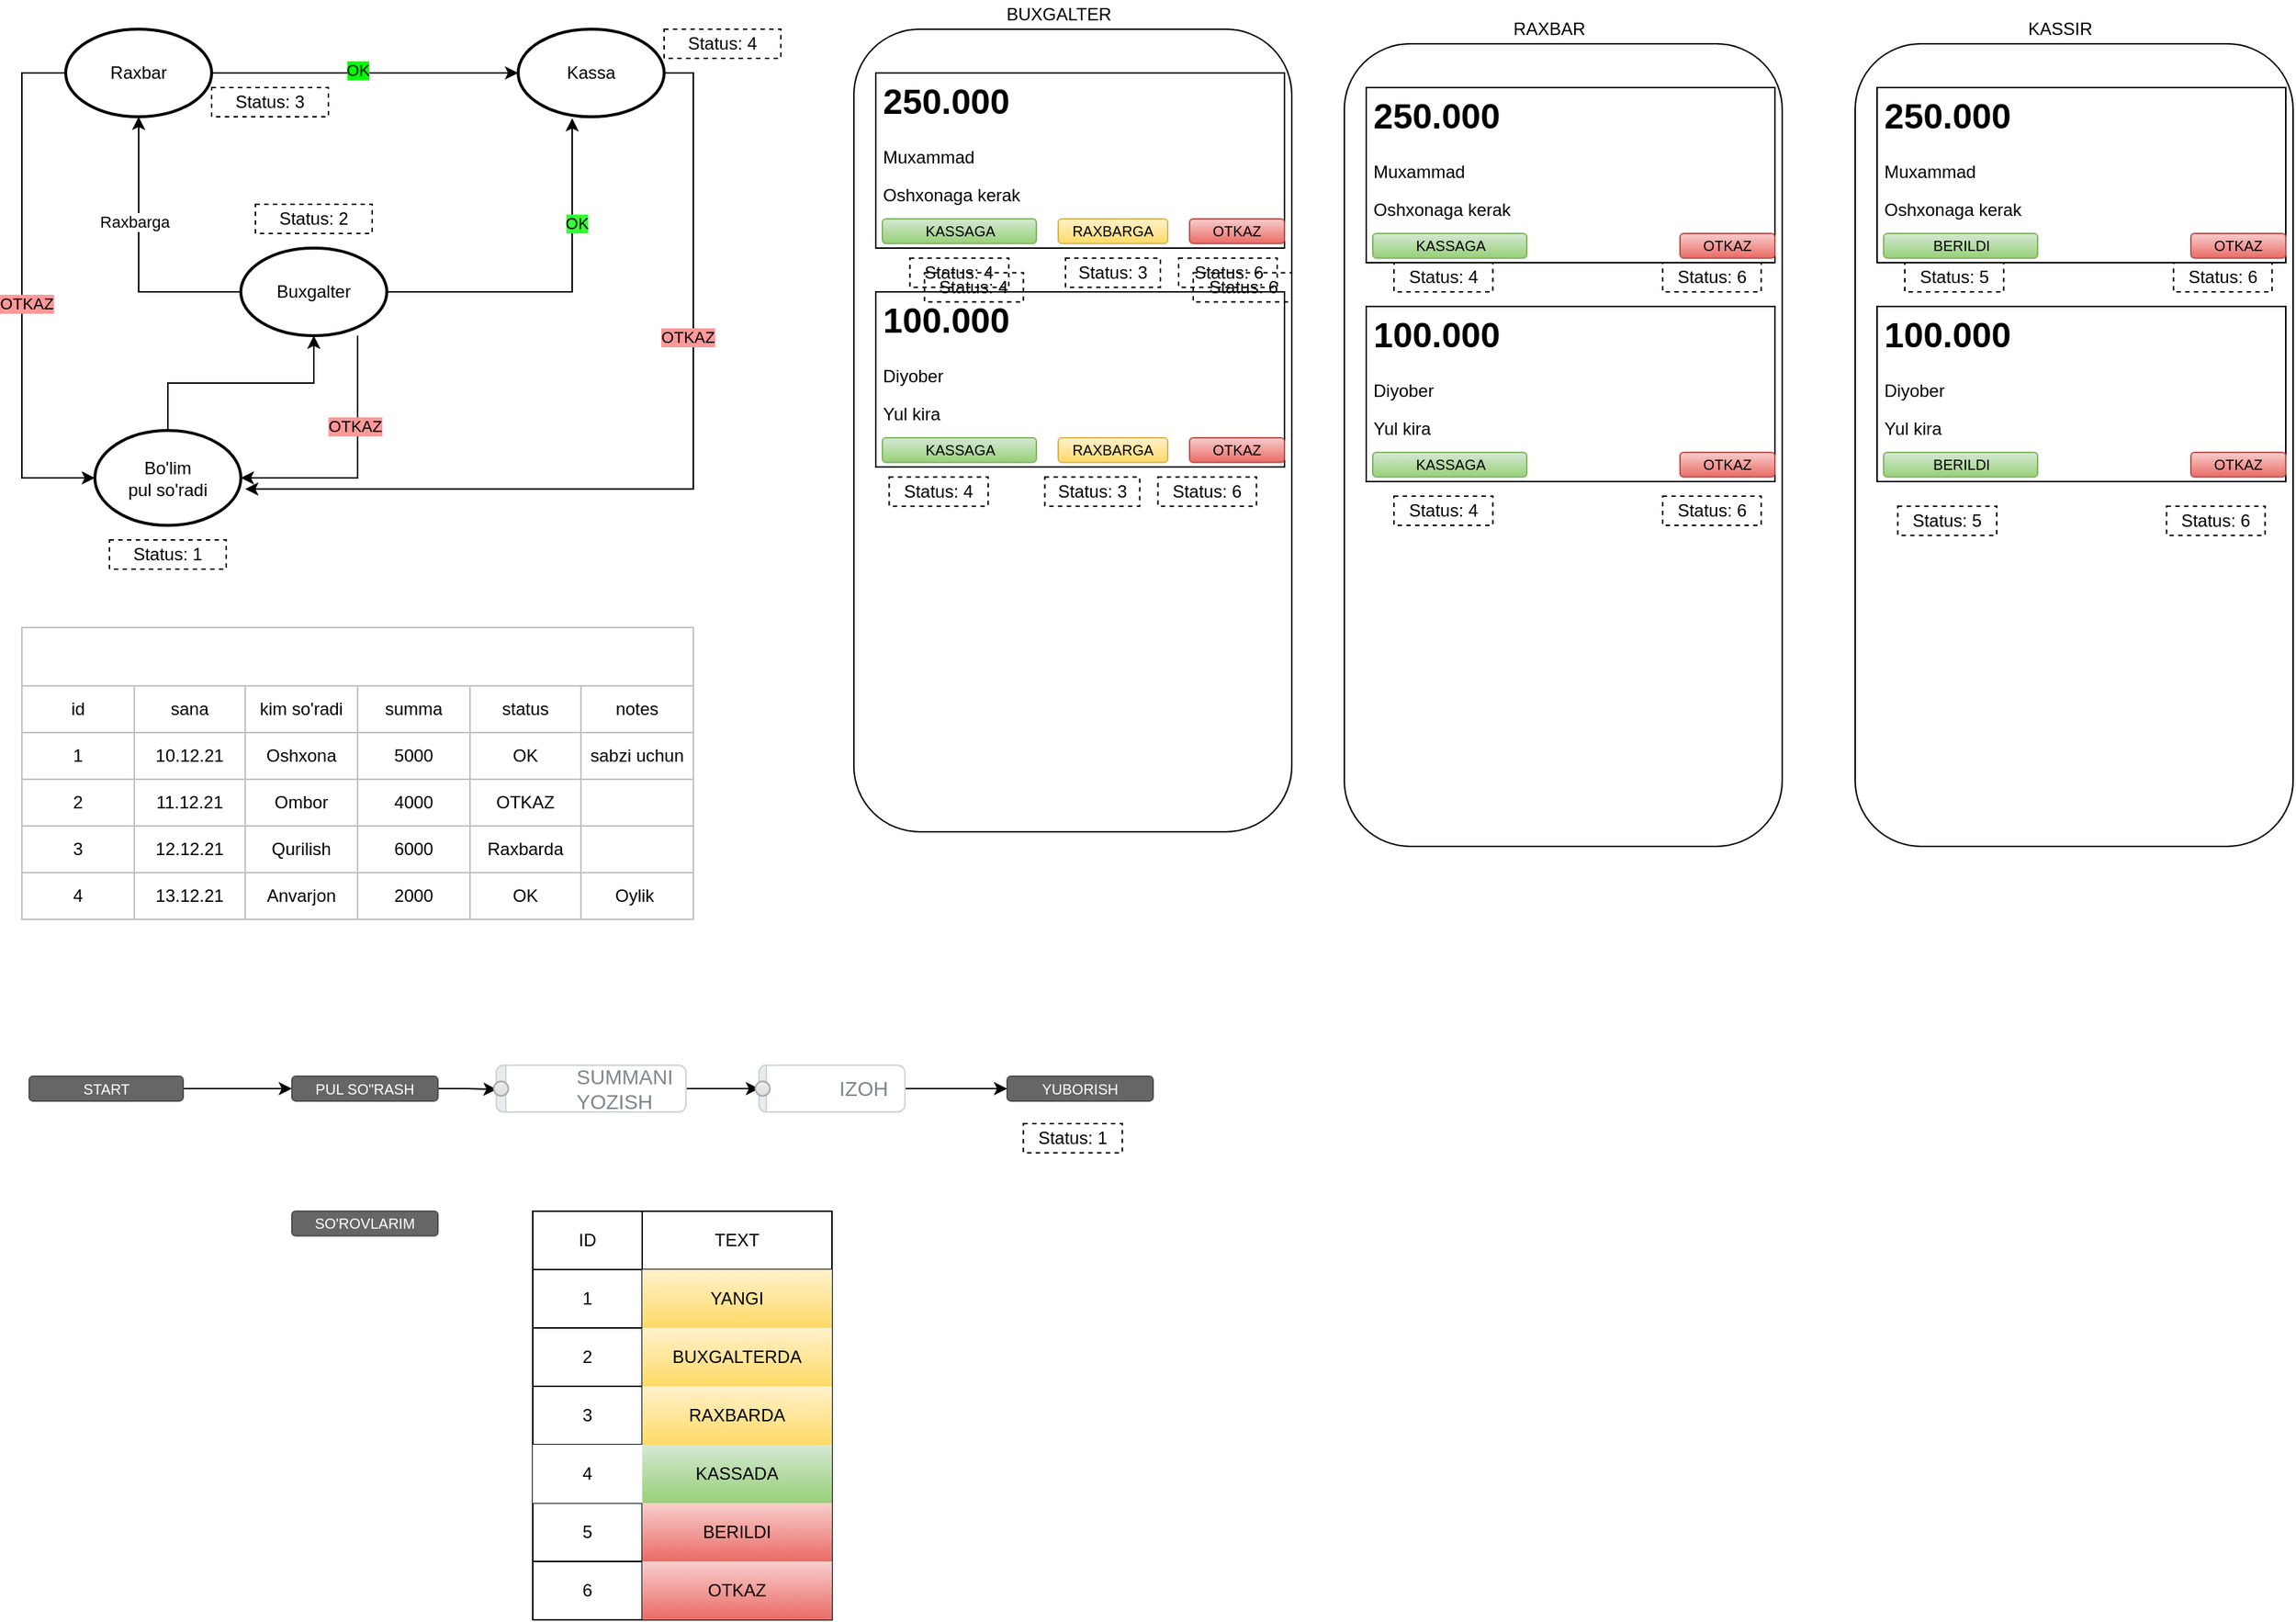 <mxfile version="14.4.8" type="github">
  <diagram id="PtlPJyItrx2NpkyrnRAc" name="Страница 1">
    <mxGraphModel dx="1865" dy="588" grid="1" gridSize="10" guides="1" tooltips="1" connect="1" arrows="1" fold="1" page="1" pageScale="1" pageWidth="827" pageHeight="1169" math="0" shadow="0">
      <root>
        <mxCell id="0" />
        <mxCell id="1" parent="0" />
        <mxCell id="PxIPsWFXrBvSrhDCEICw-88" value="" style="rounded=1;whiteSpace=wrap;html=1;labelBackgroundColor=none;strokeColor=#000000;fillColor=none;" parent="1" vertex="1">
          <mxGeometry x="580" y="20" width="300" height="550" as="geometry" />
        </mxCell>
        <mxCell id="PxIPsWFXrBvSrhDCEICw-3" style="edgeStyle=orthogonalEdgeStyle;rounded=0;orthogonalLoop=1;jettySize=auto;html=1;entryX=0.5;entryY=1;entryDx=0;entryDy=0;entryPerimeter=0;" parent="1" source="PxIPsWFXrBvSrhDCEICw-1" target="PxIPsWFXrBvSrhDCEICw-2" edge="1">
          <mxGeometry relative="1" as="geometry" />
        </mxCell>
        <mxCell id="PxIPsWFXrBvSrhDCEICw-1" value="Bo&#39;lim &lt;br&gt;pul so&#39;radi" style="strokeWidth=2;html=1;shape=mxgraph.flowchart.start_1;whiteSpace=wrap;" parent="1" vertex="1">
          <mxGeometry x="60" y="295" width="100" height="65" as="geometry" />
        </mxCell>
        <mxCell id="PxIPsWFXrBvSrhDCEICw-6" style="edgeStyle=orthogonalEdgeStyle;rounded=0;orthogonalLoop=1;jettySize=auto;html=1;entryX=0.5;entryY=1;entryDx=0;entryDy=0;entryPerimeter=0;" parent="1" source="PxIPsWFXrBvSrhDCEICw-2" target="PxIPsWFXrBvSrhDCEICw-5" edge="1">
          <mxGeometry relative="1" as="geometry" />
        </mxCell>
        <mxCell id="PxIPsWFXrBvSrhDCEICw-9" value="Raxbarga" style="edgeLabel;html=1;align=center;verticalAlign=middle;resizable=0;points=[];" parent="PxIPsWFXrBvSrhDCEICw-6" vertex="1" connectable="0">
          <mxGeometry x="0.242" y="3" relative="1" as="geometry">
            <mxPoint as="offset" />
          </mxGeometry>
        </mxCell>
        <mxCell id="PxIPsWFXrBvSrhDCEICw-7" style="edgeStyle=orthogonalEdgeStyle;rounded=0;orthogonalLoop=1;jettySize=auto;html=1;entryX=0.37;entryY=1.017;entryDx=0;entryDy=0;entryPerimeter=0;" parent="1" source="PxIPsWFXrBvSrhDCEICw-2" target="PxIPsWFXrBvSrhDCEICw-4" edge="1">
          <mxGeometry relative="1" as="geometry" />
        </mxCell>
        <mxCell id="PxIPsWFXrBvSrhDCEICw-10" value="OK" style="edgeLabel;html=1;align=center;verticalAlign=middle;resizable=0;points=[];labelBackgroundColor=#33FF33;" parent="PxIPsWFXrBvSrhDCEICw-7" vertex="1" connectable="0">
          <mxGeometry x="0.415" y="-4" relative="1" as="geometry">
            <mxPoint x="-1" as="offset" />
          </mxGeometry>
        </mxCell>
        <mxCell id="PxIPsWFXrBvSrhDCEICw-13" style="edgeStyle=orthogonalEdgeStyle;rounded=0;orthogonalLoop=1;jettySize=auto;html=1;entryX=1;entryY=0.5;entryDx=0;entryDy=0;entryPerimeter=0;" parent="1" source="PxIPsWFXrBvSrhDCEICw-2" target="PxIPsWFXrBvSrhDCEICw-1" edge="1">
          <mxGeometry relative="1" as="geometry">
            <Array as="points">
              <mxPoint x="240" y="328" />
            </Array>
          </mxGeometry>
        </mxCell>
        <mxCell id="PxIPsWFXrBvSrhDCEICw-18" value="OTKAZ" style="edgeLabel;html=1;align=center;verticalAlign=middle;resizable=0;points=[];labelBackgroundColor=#FF9999;" parent="PxIPsWFXrBvSrhDCEICw-13" vertex="1" connectable="0">
          <mxGeometry x="-0.303" y="-2" relative="1" as="geometry">
            <mxPoint as="offset" />
          </mxGeometry>
        </mxCell>
        <mxCell id="PxIPsWFXrBvSrhDCEICw-2" value="Buxgalter" style="strokeWidth=2;html=1;shape=mxgraph.flowchart.start_1;whiteSpace=wrap;" parent="1" vertex="1">
          <mxGeometry x="160" y="170" width="100" height="60" as="geometry" />
        </mxCell>
        <mxCell id="PxIPsWFXrBvSrhDCEICw-15" style="edgeStyle=orthogonalEdgeStyle;rounded=0;orthogonalLoop=1;jettySize=auto;html=1;entryX=1.03;entryY=0.617;entryDx=0;entryDy=0;entryPerimeter=0;" parent="1" source="PxIPsWFXrBvSrhDCEICw-4" target="PxIPsWFXrBvSrhDCEICw-1" edge="1">
          <mxGeometry relative="1" as="geometry">
            <mxPoint x="480" y="320" as="targetPoint" />
            <Array as="points">
              <mxPoint x="470" y="50" />
              <mxPoint x="470" y="335" />
            </Array>
          </mxGeometry>
        </mxCell>
        <mxCell id="PxIPsWFXrBvSrhDCEICw-16" value="OTKAZ" style="edgeLabel;html=1;align=center;verticalAlign=middle;resizable=0;points=[];labelBackgroundColor=#FF9999;" parent="PxIPsWFXrBvSrhDCEICw-15" vertex="1" connectable="0">
          <mxGeometry x="-0.343" y="-4" relative="1" as="geometry">
            <mxPoint as="offset" />
          </mxGeometry>
        </mxCell>
        <mxCell id="PxIPsWFXrBvSrhDCEICw-4" value="Kassa" style="strokeWidth=2;html=1;shape=mxgraph.flowchart.start_1;whiteSpace=wrap;" parent="1" vertex="1">
          <mxGeometry x="350" y="20" width="100" height="60" as="geometry" />
        </mxCell>
        <mxCell id="PxIPsWFXrBvSrhDCEICw-8" style="edgeStyle=orthogonalEdgeStyle;rounded=0;orthogonalLoop=1;jettySize=auto;html=1;entryX=0;entryY=0.5;entryDx=0;entryDy=0;entryPerimeter=0;" parent="1" source="PxIPsWFXrBvSrhDCEICw-5" target="PxIPsWFXrBvSrhDCEICw-4" edge="1">
          <mxGeometry relative="1" as="geometry" />
        </mxCell>
        <mxCell id="PxIPsWFXrBvSrhDCEICw-11" value="OK" style="edgeLabel;html=1;align=center;verticalAlign=middle;resizable=0;points=[];labelBackgroundColor=#00FF00;" parent="PxIPsWFXrBvSrhDCEICw-8" vertex="1" connectable="0">
          <mxGeometry x="-0.276" y="2" relative="1" as="geometry">
            <mxPoint x="24" as="offset" />
          </mxGeometry>
        </mxCell>
        <mxCell id="PxIPsWFXrBvSrhDCEICw-12" style="edgeStyle=orthogonalEdgeStyle;rounded=0;orthogonalLoop=1;jettySize=auto;html=1;entryX=0;entryY=0.5;entryDx=0;entryDy=0;entryPerimeter=0;" parent="1" source="PxIPsWFXrBvSrhDCEICw-5" target="PxIPsWFXrBvSrhDCEICw-1" edge="1">
          <mxGeometry relative="1" as="geometry">
            <mxPoint x="50" y="328" as="targetPoint" />
            <Array as="points">
              <mxPoint x="10" y="50" />
              <mxPoint x="10" y="328" />
            </Array>
          </mxGeometry>
        </mxCell>
        <mxCell id="PxIPsWFXrBvSrhDCEICw-17" value="OTKAZ" style="edgeLabel;html=1;align=center;verticalAlign=middle;resizable=0;points=[];labelBackgroundColor=#FF9999;" parent="PxIPsWFXrBvSrhDCEICw-12" vertex="1" connectable="0">
          <mxGeometry x="0.053" y="3" relative="1" as="geometry">
            <mxPoint as="offset" />
          </mxGeometry>
        </mxCell>
        <mxCell id="PxIPsWFXrBvSrhDCEICw-5" value="Raxbar" style="strokeWidth=2;html=1;shape=mxgraph.flowchart.start_1;whiteSpace=wrap;" parent="1" vertex="1">
          <mxGeometry x="40" y="20" width="100" height="60" as="geometry" />
        </mxCell>
        <mxCell id="PxIPsWFXrBvSrhDCEICw-22" value="" style="shape=table;html=1;whiteSpace=wrap;container=1;collapsible=0;childLayout=tableLayout;rounded=0;align=left;verticalAlign=top;strokeColor=#c0c0c0;labelBackgroundColor=#FF9999;" parent="1" vertex="1">
          <mxGeometry x="10" y="430" width="460" height="200" as="geometry" />
        </mxCell>
        <mxCell id="PxIPsWFXrBvSrhDCEICw-23" value="" style="shape=partialRectangle;html=1;whiteSpace=wrap;collapsible=0;dropTarget=0;pointerEvents=0;fillColor=none;top=0;left=0;bottom=0;right=0;points=[[0,0.5],[1,0.5]];portConstraint=eastwest;" parent="PxIPsWFXrBvSrhDCEICw-22" vertex="1">
          <mxGeometry y="40" width="460" height="32" as="geometry" />
        </mxCell>
        <mxCell id="PxIPsWFXrBvSrhDCEICw-24" value="id" style="shape=partialRectangle;html=1;whiteSpace=wrap;connectable=0;overflow=hidden;fillColor=none;top=0;left=0;bottom=0;right=0;" parent="PxIPsWFXrBvSrhDCEICw-23" vertex="1">
          <mxGeometry width="77" height="32" as="geometry" />
        </mxCell>
        <mxCell id="PxIPsWFXrBvSrhDCEICw-25" value="sana" style="shape=partialRectangle;html=1;whiteSpace=wrap;connectable=0;overflow=hidden;fillColor=none;top=0;left=0;bottom=0;right=0;" parent="PxIPsWFXrBvSrhDCEICw-23" vertex="1">
          <mxGeometry x="77" width="76" height="32" as="geometry" />
        </mxCell>
        <mxCell id="PxIPsWFXrBvSrhDCEICw-26" value="kim so&#39;radi" style="shape=partialRectangle;html=1;whiteSpace=wrap;connectable=0;overflow=hidden;fillColor=none;top=0;left=0;bottom=0;right=0;" parent="PxIPsWFXrBvSrhDCEICw-23" vertex="1">
          <mxGeometry x="153" width="77" height="32" as="geometry" />
        </mxCell>
        <mxCell id="PxIPsWFXrBvSrhDCEICw-27" value="summa" style="shape=partialRectangle;html=1;whiteSpace=wrap;connectable=0;overflow=hidden;fillColor=none;top=0;left=0;bottom=0;right=0;" parent="PxIPsWFXrBvSrhDCEICw-23" vertex="1">
          <mxGeometry x="230" width="77" height="32" as="geometry" />
        </mxCell>
        <mxCell id="PxIPsWFXrBvSrhDCEICw-28" value="status" style="shape=partialRectangle;html=1;whiteSpace=wrap;connectable=0;overflow=hidden;fillColor=none;top=0;left=0;bottom=0;right=0;" parent="PxIPsWFXrBvSrhDCEICw-23" vertex="1">
          <mxGeometry x="307" width="76" height="32" as="geometry" />
        </mxCell>
        <mxCell id="PxIPsWFXrBvSrhDCEICw-29" value="notes" style="shape=partialRectangle;html=1;whiteSpace=wrap;connectable=0;overflow=hidden;fillColor=none;top=0;left=0;bottom=0;right=0;" parent="PxIPsWFXrBvSrhDCEICw-23" vertex="1">
          <mxGeometry x="383" width="77" height="32" as="geometry" />
        </mxCell>
        <mxCell id="PxIPsWFXrBvSrhDCEICw-30" value="" style="shape=partialRectangle;html=1;whiteSpace=wrap;collapsible=0;dropTarget=0;pointerEvents=0;fillColor=none;top=0;left=0;bottom=0;right=0;points=[[0,0.5],[1,0.5]];portConstraint=eastwest;" parent="PxIPsWFXrBvSrhDCEICw-22" vertex="1">
          <mxGeometry y="72" width="460" height="32" as="geometry" />
        </mxCell>
        <mxCell id="PxIPsWFXrBvSrhDCEICw-31" value="1" style="shape=partialRectangle;html=1;whiteSpace=wrap;connectable=0;overflow=hidden;fillColor=none;top=0;left=0;bottom=0;right=0;" parent="PxIPsWFXrBvSrhDCEICw-30" vertex="1">
          <mxGeometry width="77" height="32" as="geometry" />
        </mxCell>
        <mxCell id="PxIPsWFXrBvSrhDCEICw-32" value="10.12.21" style="shape=partialRectangle;html=1;whiteSpace=wrap;connectable=0;overflow=hidden;fillColor=none;top=0;left=0;bottom=0;right=0;" parent="PxIPsWFXrBvSrhDCEICw-30" vertex="1">
          <mxGeometry x="77" width="76" height="32" as="geometry" />
        </mxCell>
        <mxCell id="PxIPsWFXrBvSrhDCEICw-33" value="Oshxona" style="shape=partialRectangle;html=1;whiteSpace=wrap;connectable=0;overflow=hidden;fillColor=none;top=0;left=0;bottom=0;right=0;" parent="PxIPsWFXrBvSrhDCEICw-30" vertex="1">
          <mxGeometry x="153" width="77" height="32" as="geometry" />
        </mxCell>
        <mxCell id="PxIPsWFXrBvSrhDCEICw-34" value="5000" style="shape=partialRectangle;html=1;whiteSpace=wrap;connectable=0;overflow=hidden;fillColor=none;top=0;left=0;bottom=0;right=0;" parent="PxIPsWFXrBvSrhDCEICw-30" vertex="1">
          <mxGeometry x="230" width="77" height="32" as="geometry" />
        </mxCell>
        <mxCell id="PxIPsWFXrBvSrhDCEICw-35" value="OK" style="shape=partialRectangle;html=1;whiteSpace=wrap;connectable=0;overflow=hidden;fillColor=none;top=0;left=0;bottom=0;right=0;" parent="PxIPsWFXrBvSrhDCEICw-30" vertex="1">
          <mxGeometry x="307" width="76" height="32" as="geometry" />
        </mxCell>
        <mxCell id="PxIPsWFXrBvSrhDCEICw-36" value="sabzi uchun" style="shape=partialRectangle;html=1;whiteSpace=wrap;connectable=0;overflow=hidden;fillColor=none;top=0;left=0;bottom=0;right=0;" parent="PxIPsWFXrBvSrhDCEICw-30" vertex="1">
          <mxGeometry x="383" width="77" height="32" as="geometry" />
        </mxCell>
        <mxCell id="PxIPsWFXrBvSrhDCEICw-37" value="" style="shape=partialRectangle;html=1;whiteSpace=wrap;collapsible=0;dropTarget=0;pointerEvents=0;fillColor=none;top=0;left=0;bottom=0;right=0;points=[[0,0.5],[1,0.5]];portConstraint=eastwest;" parent="PxIPsWFXrBvSrhDCEICw-22" vertex="1">
          <mxGeometry y="104" width="460" height="32" as="geometry" />
        </mxCell>
        <mxCell id="PxIPsWFXrBvSrhDCEICw-38" value="2" style="shape=partialRectangle;html=1;whiteSpace=wrap;connectable=0;overflow=hidden;fillColor=none;top=0;left=0;bottom=0;right=0;" parent="PxIPsWFXrBvSrhDCEICw-37" vertex="1">
          <mxGeometry width="77" height="32" as="geometry" />
        </mxCell>
        <mxCell id="PxIPsWFXrBvSrhDCEICw-39" value="&lt;span&gt;11.12.21&lt;/span&gt;" style="shape=partialRectangle;html=1;whiteSpace=wrap;connectable=0;overflow=hidden;fillColor=none;top=0;left=0;bottom=0;right=0;" parent="PxIPsWFXrBvSrhDCEICw-37" vertex="1">
          <mxGeometry x="77" width="76" height="32" as="geometry" />
        </mxCell>
        <mxCell id="PxIPsWFXrBvSrhDCEICw-40" value="Ombor" style="shape=partialRectangle;html=1;whiteSpace=wrap;connectable=0;overflow=hidden;fillColor=none;top=0;left=0;bottom=0;right=0;" parent="PxIPsWFXrBvSrhDCEICw-37" vertex="1">
          <mxGeometry x="153" width="77" height="32" as="geometry" />
        </mxCell>
        <mxCell id="PxIPsWFXrBvSrhDCEICw-41" value="4000" style="shape=partialRectangle;html=1;whiteSpace=wrap;connectable=0;overflow=hidden;fillColor=none;top=0;left=0;bottom=0;right=0;" parent="PxIPsWFXrBvSrhDCEICw-37" vertex="1">
          <mxGeometry x="230" width="77" height="32" as="geometry" />
        </mxCell>
        <mxCell id="PxIPsWFXrBvSrhDCEICw-42" value="OTKAZ" style="shape=partialRectangle;html=1;whiteSpace=wrap;connectable=0;overflow=hidden;fillColor=none;top=0;left=0;bottom=0;right=0;" parent="PxIPsWFXrBvSrhDCEICw-37" vertex="1">
          <mxGeometry x="307" width="76" height="32" as="geometry" />
        </mxCell>
        <mxCell id="PxIPsWFXrBvSrhDCEICw-43" value="" style="shape=partialRectangle;html=1;whiteSpace=wrap;connectable=0;overflow=hidden;fillColor=none;top=0;left=0;bottom=0;right=0;" parent="PxIPsWFXrBvSrhDCEICw-37" vertex="1">
          <mxGeometry x="383" width="77" height="32" as="geometry" />
        </mxCell>
        <mxCell id="PxIPsWFXrBvSrhDCEICw-44" value="" style="shape=partialRectangle;html=1;whiteSpace=wrap;collapsible=0;dropTarget=0;pointerEvents=0;fillColor=none;top=0;left=0;bottom=0;right=0;points=[[0,0.5],[1,0.5]];portConstraint=eastwest;" parent="PxIPsWFXrBvSrhDCEICw-22" vertex="1">
          <mxGeometry y="136" width="460" height="32" as="geometry" />
        </mxCell>
        <mxCell id="PxIPsWFXrBvSrhDCEICw-45" value="3" style="shape=partialRectangle;html=1;whiteSpace=wrap;connectable=0;overflow=hidden;fillColor=none;top=0;left=0;bottom=0;right=0;" parent="PxIPsWFXrBvSrhDCEICw-44" vertex="1">
          <mxGeometry width="77" height="32" as="geometry" />
        </mxCell>
        <mxCell id="PxIPsWFXrBvSrhDCEICw-46" value="&lt;span&gt;12.12.21&lt;/span&gt;" style="shape=partialRectangle;html=1;whiteSpace=wrap;connectable=0;overflow=hidden;fillColor=none;top=0;left=0;bottom=0;right=0;" parent="PxIPsWFXrBvSrhDCEICw-44" vertex="1">
          <mxGeometry x="77" width="76" height="32" as="geometry" />
        </mxCell>
        <mxCell id="PxIPsWFXrBvSrhDCEICw-47" value="Qurilish" style="shape=partialRectangle;html=1;whiteSpace=wrap;connectable=0;overflow=hidden;fillColor=none;top=0;left=0;bottom=0;right=0;" parent="PxIPsWFXrBvSrhDCEICw-44" vertex="1">
          <mxGeometry x="153" width="77" height="32" as="geometry" />
        </mxCell>
        <mxCell id="PxIPsWFXrBvSrhDCEICw-48" value="6000" style="shape=partialRectangle;html=1;whiteSpace=wrap;connectable=0;overflow=hidden;fillColor=none;top=0;left=0;bottom=0;right=0;" parent="PxIPsWFXrBvSrhDCEICw-44" vertex="1">
          <mxGeometry x="230" width="77" height="32" as="geometry" />
        </mxCell>
        <mxCell id="PxIPsWFXrBvSrhDCEICw-49" value="Raxbarda" style="shape=partialRectangle;html=1;whiteSpace=wrap;connectable=0;overflow=hidden;fillColor=none;top=0;left=0;bottom=0;right=0;" parent="PxIPsWFXrBvSrhDCEICw-44" vertex="1">
          <mxGeometry x="307" width="76" height="32" as="geometry" />
        </mxCell>
        <mxCell id="PxIPsWFXrBvSrhDCEICw-50" value="" style="shape=partialRectangle;html=1;whiteSpace=wrap;connectable=0;overflow=hidden;fillColor=none;top=0;left=0;bottom=0;right=0;" parent="PxIPsWFXrBvSrhDCEICw-44" vertex="1">
          <mxGeometry x="383" width="77" height="32" as="geometry" />
        </mxCell>
        <mxCell id="PxIPsWFXrBvSrhDCEICw-51" value="" style="shape=partialRectangle;html=1;whiteSpace=wrap;collapsible=0;dropTarget=0;pointerEvents=0;fillColor=none;top=0;left=0;bottom=0;right=0;points=[[0,0.5],[1,0.5]];portConstraint=eastwest;" parent="PxIPsWFXrBvSrhDCEICw-22" vertex="1">
          <mxGeometry y="168" width="460" height="32" as="geometry" />
        </mxCell>
        <mxCell id="PxIPsWFXrBvSrhDCEICw-52" value="4" style="shape=partialRectangle;html=1;whiteSpace=wrap;connectable=0;overflow=hidden;fillColor=none;top=0;left=0;bottom=0;right=0;" parent="PxIPsWFXrBvSrhDCEICw-51" vertex="1">
          <mxGeometry width="77" height="32" as="geometry" />
        </mxCell>
        <mxCell id="PxIPsWFXrBvSrhDCEICw-53" value="&lt;span&gt;13.12.21&lt;/span&gt;" style="shape=partialRectangle;html=1;whiteSpace=wrap;connectable=0;overflow=hidden;fillColor=none;top=0;left=0;bottom=0;right=0;" parent="PxIPsWFXrBvSrhDCEICw-51" vertex="1">
          <mxGeometry x="77" width="76" height="32" as="geometry" />
        </mxCell>
        <mxCell id="PxIPsWFXrBvSrhDCEICw-54" value="Anvarjon" style="shape=partialRectangle;html=1;whiteSpace=wrap;connectable=0;overflow=hidden;fillColor=none;top=0;left=0;bottom=0;right=0;" parent="PxIPsWFXrBvSrhDCEICw-51" vertex="1">
          <mxGeometry x="153" width="77" height="32" as="geometry" />
        </mxCell>
        <mxCell id="PxIPsWFXrBvSrhDCEICw-55" value="2000" style="shape=partialRectangle;html=1;whiteSpace=wrap;connectable=0;overflow=hidden;fillColor=none;top=0;left=0;bottom=0;right=0;" parent="PxIPsWFXrBvSrhDCEICw-51" vertex="1">
          <mxGeometry x="230" width="77" height="32" as="geometry" />
        </mxCell>
        <mxCell id="PxIPsWFXrBvSrhDCEICw-56" value="OK" style="shape=partialRectangle;html=1;whiteSpace=wrap;connectable=0;overflow=hidden;fillColor=none;top=0;left=0;bottom=0;right=0;" parent="PxIPsWFXrBvSrhDCEICw-51" vertex="1">
          <mxGeometry x="307" width="76" height="32" as="geometry" />
        </mxCell>
        <mxCell id="PxIPsWFXrBvSrhDCEICw-57" value="Oylik&amp;nbsp;" style="shape=partialRectangle;html=1;whiteSpace=wrap;connectable=0;overflow=hidden;fillColor=none;top=0;left=0;bottom=0;right=0;" parent="PxIPsWFXrBvSrhDCEICw-51" vertex="1">
          <mxGeometry x="383" width="77" height="32" as="geometry" />
        </mxCell>
        <mxCell id="PxIPsWFXrBvSrhDCEICw-70" style="edgeStyle=orthogonalEdgeStyle;rounded=0;orthogonalLoop=1;jettySize=auto;html=1;" parent="1" source="PxIPsWFXrBvSrhDCEICw-67" target="PxIPsWFXrBvSrhDCEICw-69" edge="1">
          <mxGeometry relative="1" as="geometry" />
        </mxCell>
        <mxCell id="PxIPsWFXrBvSrhDCEICw-67" value="START" style="rounded=1;html=1;shadow=0;dashed=0;whiteSpace=wrap;fontSize=10;fillColor=#666666;align=center;strokeColor=#4D4D4D;fontColor=#ffffff;labelBackgroundColor=none;" parent="1" vertex="1">
          <mxGeometry x="15" y="737.56" width="105.5" height="16.88" as="geometry" />
        </mxCell>
        <mxCell id="PxIPsWFXrBvSrhDCEICw-74" style="edgeStyle=orthogonalEdgeStyle;rounded=0;orthogonalLoop=1;jettySize=auto;html=1;entryX=0.2;entryY=0.556;entryDx=0;entryDy=0;entryPerimeter=0;" parent="1" source="PxIPsWFXrBvSrhDCEICw-69" target="PxIPsWFXrBvSrhDCEICw-73" edge="1">
          <mxGeometry relative="1" as="geometry" />
        </mxCell>
        <mxCell id="PxIPsWFXrBvSrhDCEICw-69" value="PUL SO&quot;RASH" style="rounded=1;html=1;shadow=0;dashed=0;whiteSpace=wrap;fontSize=10;fillColor=#666666;align=center;strokeColor=#4D4D4D;fontColor=#ffffff;labelBackgroundColor=none;" parent="1" vertex="1">
          <mxGeometry x="195" y="737.56" width="100" height="16.88" as="geometry" />
        </mxCell>
        <mxCell id="PxIPsWFXrBvSrhDCEICw-79" value="" style="edgeStyle=orthogonalEdgeStyle;rounded=0;orthogonalLoop=1;jettySize=auto;html=1;" parent="1" source="PxIPsWFXrBvSrhDCEICw-71" target="PxIPsWFXrBvSrhDCEICw-76" edge="1">
          <mxGeometry relative="1" as="geometry" />
        </mxCell>
        <mxCell id="PxIPsWFXrBvSrhDCEICw-71" value="SUMMANI YOZISH" style="html=1;shadow=0;dashed=0;shape=mxgraph.bootstrap.rrect;rSize=5;strokeColor=#CED4DA;html=1;whiteSpace=wrap;fillColor=#FFFFFF;fontColor=#7D868C;align=left;spacing=15;spacingLeft=40;fontSize=14;labelBackgroundColor=none;" parent="1" vertex="1">
          <mxGeometry x="335" y="730" width="130" height="32" as="geometry" />
        </mxCell>
        <mxCell id="PxIPsWFXrBvSrhDCEICw-72" value="" style="html=1;shadow=0;dashed=0;shape=mxgraph.bootstrap.leftButton;strokeColor=inherit;gradientColor=inherit;fontColor=inherit;fillColor=#E9ECEF;rSize=5;perimeter=none;whiteSpace=wrap;resizeHeight=1;fontSize=14;" parent="PxIPsWFXrBvSrhDCEICw-71" vertex="1">
          <mxGeometry width="6.5" height="32" as="geometry" />
        </mxCell>
        <mxCell id="PxIPsWFXrBvSrhDCEICw-73" value="" style="html=1;shadow=0;dashed=0;shape=mxgraph.bootstrap.radioButton2;labelPosition=right;verticalLabelPosition=middle;align=left;verticalAlign=middle;gradientColor=#DEDEDE;fillColor=#EDEDED;strokeColor=#A6A6A6;checked=0;spacing=5;checkedFill=#0085FC;checkedStroke=#ffffff;" parent="PxIPsWFXrBvSrhDCEICw-72" vertex="1">
          <mxGeometry x="0.5" y="0.5" width="10" height="10" relative="1" as="geometry">
            <mxPoint x="-5" y="-5" as="offset" />
          </mxGeometry>
        </mxCell>
        <mxCell id="PxIPsWFXrBvSrhDCEICw-75" value="YUBORISH" style="rounded=1;html=1;shadow=0;dashed=0;whiteSpace=wrap;fontSize=10;fillColor=#666666;align=center;strokeColor=#4D4D4D;fontColor=#ffffff;labelBackgroundColor=none;" parent="1" vertex="1">
          <mxGeometry x="685" y="737.56" width="100" height="16.88" as="geometry" />
        </mxCell>
        <mxCell id="PxIPsWFXrBvSrhDCEICw-80" value="" style="edgeStyle=orthogonalEdgeStyle;rounded=0;orthogonalLoop=1;jettySize=auto;html=1;" parent="1" source="PxIPsWFXrBvSrhDCEICw-76" target="PxIPsWFXrBvSrhDCEICw-75" edge="1">
          <mxGeometry relative="1" as="geometry" />
        </mxCell>
        <mxCell id="PxIPsWFXrBvSrhDCEICw-76" value="IZOH" style="html=1;shadow=0;dashed=0;shape=mxgraph.bootstrap.rrect;rSize=5;strokeColor=#CED4DA;html=1;whiteSpace=wrap;fillColor=#FFFFFF;fontColor=#7D868C;align=left;spacing=15;spacingLeft=40;fontSize=14;labelBackgroundColor=none;" parent="1" vertex="1">
          <mxGeometry x="515" y="730" width="100" height="32" as="geometry" />
        </mxCell>
        <mxCell id="PxIPsWFXrBvSrhDCEICw-77" value="" style="html=1;shadow=0;dashed=0;shape=mxgraph.bootstrap.leftButton;strokeColor=inherit;gradientColor=inherit;fontColor=inherit;fillColor=#E9ECEF;rSize=5;perimeter=none;whiteSpace=wrap;resizeHeight=1;fontSize=14;" parent="PxIPsWFXrBvSrhDCEICw-76" vertex="1">
          <mxGeometry width="5" height="32" as="geometry" />
        </mxCell>
        <mxCell id="PxIPsWFXrBvSrhDCEICw-78" value="" style="html=1;shadow=0;dashed=0;shape=mxgraph.bootstrap.radioButton2;labelPosition=right;verticalLabelPosition=middle;align=left;verticalAlign=middle;gradientColor=#DEDEDE;fillColor=#EDEDED;strokeColor=#A6A6A6;checked=0;spacing=5;checkedFill=#0085FC;checkedStroke=#ffffff;" parent="PxIPsWFXrBvSrhDCEICw-77" vertex="1">
          <mxGeometry x="0.5" y="0.5" width="10" height="10" relative="1" as="geometry">
            <mxPoint x="-5" y="-5" as="offset" />
          </mxGeometry>
        </mxCell>
        <mxCell id="PxIPsWFXrBvSrhDCEICw-81" value="&lt;h1&gt;250.000&lt;/h1&gt;&lt;p&gt;Muxammad&lt;/p&gt;&lt;p&gt;Oshxonaga kerak&lt;/p&gt;&lt;p&gt;&lt;br&gt;&lt;/p&gt;" style="text;html=1;fillColor=none;spacing=5;spacingTop=-20;whiteSpace=wrap;overflow=hidden;rounded=0;labelBackgroundColor=none;strokeColor=#000000;" parent="1" vertex="1">
          <mxGeometry x="595" y="50" width="280" height="120" as="geometry" />
        </mxCell>
        <mxCell id="PxIPsWFXrBvSrhDCEICw-82" value="KASSAGA" style="rounded=1;html=1;shadow=0;dashed=0;whiteSpace=wrap;fontSize=10;fillColor=#d5e8d4;align=center;strokeColor=#82b366;labelBackgroundColor=none;gradientColor=#97d077;" parent="1" vertex="1">
          <mxGeometry x="599.5" y="150" width="105.5" height="16.88" as="geometry" />
        </mxCell>
        <mxCell id="PxIPsWFXrBvSrhDCEICw-83" value="RAXBARGA" style="rounded=1;html=1;shadow=0;dashed=0;whiteSpace=wrap;fontSize=10;fillColor=#fff2cc;align=center;strokeColor=#d6b656;labelBackgroundColor=none;gradientColor=#ffd966;" parent="1" vertex="1">
          <mxGeometry x="720" y="150" width="75" height="16.88" as="geometry" />
        </mxCell>
        <mxCell id="PxIPsWFXrBvSrhDCEICw-84" value="OTKAZ" style="rounded=1;html=1;shadow=0;dashed=0;whiteSpace=wrap;fontSize=10;fillColor=#f8cecc;align=center;strokeColor=#b85450;labelBackgroundColor=none;gradientColor=#ea6b66;" parent="1" vertex="1">
          <mxGeometry x="810" y="150" width="65" height="16.88" as="geometry" />
        </mxCell>
        <mxCell id="PxIPsWFXrBvSrhDCEICw-89" value="BUXGALTER" style="text;html=1;align=center;verticalAlign=middle;resizable=0;points=[];autosize=1;" parent="1" vertex="1">
          <mxGeometry x="675" width="90" height="20" as="geometry" />
        </mxCell>
        <mxCell id="PxIPsWFXrBvSrhDCEICw-91" value="&lt;h1&gt;100.000&lt;/h1&gt;&lt;p&gt;Diyober&lt;/p&gt;&lt;p&gt;Yul kira&lt;/p&gt;&lt;p&gt;&lt;br&gt;&lt;/p&gt;" style="text;html=1;fillColor=none;spacing=5;spacingTop=-20;whiteSpace=wrap;overflow=hidden;rounded=0;labelBackgroundColor=none;strokeColor=#000000;" parent="1" vertex="1">
          <mxGeometry x="595" y="200" width="280" height="120" as="geometry" />
        </mxCell>
        <mxCell id="PxIPsWFXrBvSrhDCEICw-92" value="KASSAGA" style="rounded=1;html=1;shadow=0;dashed=0;whiteSpace=wrap;fontSize=10;fillColor=#d5e8d4;align=center;strokeColor=#82b366;labelBackgroundColor=none;gradientColor=#97d077;" parent="1" vertex="1">
          <mxGeometry x="599.5" y="300" width="105.5" height="16.88" as="geometry" />
        </mxCell>
        <mxCell id="PxIPsWFXrBvSrhDCEICw-93" value="RAXBARGA" style="rounded=1;html=1;shadow=0;dashed=0;whiteSpace=wrap;fontSize=10;fillColor=#fff2cc;align=center;strokeColor=#d6b656;labelBackgroundColor=none;gradientColor=#ffd966;" parent="1" vertex="1">
          <mxGeometry x="720" y="300" width="75" height="16.88" as="geometry" />
        </mxCell>
        <mxCell id="PxIPsWFXrBvSrhDCEICw-94" value="OTKAZ" style="rounded=1;html=1;shadow=0;dashed=0;whiteSpace=wrap;fontSize=10;fillColor=#f8cecc;align=center;strokeColor=#b85450;labelBackgroundColor=none;gradientColor=#ea6b66;" parent="1" vertex="1">
          <mxGeometry x="810" y="300" width="65" height="16.88" as="geometry" />
        </mxCell>
        <mxCell id="PxIPsWFXrBvSrhDCEICw-95" value="" style="rounded=1;whiteSpace=wrap;html=1;labelBackgroundColor=none;strokeColor=#000000;fillColor=none;" parent="1" vertex="1">
          <mxGeometry x="1266" y="30" width="300" height="550" as="geometry" />
        </mxCell>
        <mxCell id="PxIPsWFXrBvSrhDCEICw-96" value="&lt;h1&gt;250.000&lt;/h1&gt;&lt;p&gt;Muxammad&lt;/p&gt;&lt;p&gt;Oshxonaga kerak&lt;/p&gt;&lt;p&gt;&lt;br&gt;&lt;/p&gt;" style="text;html=1;fillColor=none;spacing=5;spacingTop=-20;whiteSpace=wrap;overflow=hidden;rounded=0;labelBackgroundColor=none;strokeColor=#000000;" parent="1" vertex="1">
          <mxGeometry x="1281" y="60" width="280" height="120" as="geometry" />
        </mxCell>
        <mxCell id="PxIPsWFXrBvSrhDCEICw-97" value="BERILDI" style="rounded=1;html=1;shadow=0;dashed=0;whiteSpace=wrap;fontSize=10;fillColor=#d5e8d4;align=center;strokeColor=#82b366;labelBackgroundColor=none;gradientColor=#97d077;" parent="1" vertex="1">
          <mxGeometry x="1285.5" y="160" width="105.5" height="16.88" as="geometry" />
        </mxCell>
        <mxCell id="PxIPsWFXrBvSrhDCEICw-99" value="OTKAZ" style="rounded=1;html=1;shadow=0;dashed=0;whiteSpace=wrap;fontSize=10;fillColor=#f8cecc;align=center;strokeColor=#b85450;labelBackgroundColor=none;gradientColor=#ea6b66;" parent="1" vertex="1">
          <mxGeometry x="1496" y="160" width="65" height="16.88" as="geometry" />
        </mxCell>
        <mxCell id="PxIPsWFXrBvSrhDCEICw-100" value="KASSIR" style="text;html=1;align=center;verticalAlign=middle;resizable=0;points=[];autosize=1;" parent="1" vertex="1">
          <mxGeometry x="1376" y="10" width="60" height="20" as="geometry" />
        </mxCell>
        <mxCell id="PxIPsWFXrBvSrhDCEICw-101" value="&lt;h1&gt;100.000&lt;/h1&gt;&lt;p&gt;Diyober&lt;/p&gt;&lt;p&gt;Yul kira&lt;/p&gt;&lt;p&gt;&lt;br&gt;&lt;/p&gt;" style="text;html=1;fillColor=none;spacing=5;spacingTop=-20;whiteSpace=wrap;overflow=hidden;rounded=0;labelBackgroundColor=none;strokeColor=#000000;" parent="1" vertex="1">
          <mxGeometry x="1281" y="210" width="280" height="120" as="geometry" />
        </mxCell>
        <mxCell id="PxIPsWFXrBvSrhDCEICw-102" value="BERILDI" style="rounded=1;html=1;shadow=0;dashed=0;whiteSpace=wrap;fontSize=10;fillColor=#d5e8d4;align=center;strokeColor=#82b366;labelBackgroundColor=none;gradientColor=#97d077;" parent="1" vertex="1">
          <mxGeometry x="1285.5" y="310" width="105.5" height="16.88" as="geometry" />
        </mxCell>
        <mxCell id="PxIPsWFXrBvSrhDCEICw-104" value="OTKAZ" style="rounded=1;html=1;shadow=0;dashed=0;whiteSpace=wrap;fontSize=10;fillColor=#f8cecc;align=center;strokeColor=#b85450;labelBackgroundColor=none;gradientColor=#ea6b66;" parent="1" vertex="1">
          <mxGeometry x="1496" y="310" width="65" height="16.88" as="geometry" />
        </mxCell>
        <mxCell id="PxIPsWFXrBvSrhDCEICw-105" value="" style="rounded=1;whiteSpace=wrap;html=1;labelBackgroundColor=none;strokeColor=#000000;fillColor=none;" parent="1" vertex="1">
          <mxGeometry x="916" y="30" width="300" height="550" as="geometry" />
        </mxCell>
        <mxCell id="PxIPsWFXrBvSrhDCEICw-106" value="&lt;h1&gt;250.000&lt;/h1&gt;&lt;p&gt;Muxammad&lt;/p&gt;&lt;p&gt;Oshxonaga kerak&lt;/p&gt;&lt;p&gt;&lt;br&gt;&lt;/p&gt;" style="text;html=1;fillColor=none;spacing=5;spacingTop=-20;whiteSpace=wrap;overflow=hidden;rounded=0;labelBackgroundColor=none;strokeColor=#000000;" parent="1" vertex="1">
          <mxGeometry x="931" y="60" width="280" height="120" as="geometry" />
        </mxCell>
        <mxCell id="PxIPsWFXrBvSrhDCEICw-107" value="KASSAGA" style="rounded=1;html=1;shadow=0;dashed=0;whiteSpace=wrap;fontSize=10;fillColor=#d5e8d4;align=center;strokeColor=#82b366;labelBackgroundColor=none;gradientColor=#97d077;" parent="1" vertex="1">
          <mxGeometry x="935.5" y="160" width="105.5" height="16.88" as="geometry" />
        </mxCell>
        <mxCell id="PxIPsWFXrBvSrhDCEICw-109" value="OTKAZ" style="rounded=1;html=1;shadow=0;dashed=0;whiteSpace=wrap;fontSize=10;fillColor=#f8cecc;align=center;strokeColor=#b85450;labelBackgroundColor=none;gradientColor=#ea6b66;" parent="1" vertex="1">
          <mxGeometry x="1146" y="160" width="65" height="16.88" as="geometry" />
        </mxCell>
        <mxCell id="PxIPsWFXrBvSrhDCEICw-110" value="RAXBAR" style="text;html=1;align=center;verticalAlign=middle;resizable=0;points=[];autosize=1;" parent="1" vertex="1">
          <mxGeometry x="1026" y="10" width="60" height="20" as="geometry" />
        </mxCell>
        <mxCell id="PxIPsWFXrBvSrhDCEICw-111" value="&lt;h1&gt;100.000&lt;/h1&gt;&lt;p&gt;Diyober&lt;/p&gt;&lt;p&gt;Yul kira&lt;/p&gt;&lt;p&gt;&lt;br&gt;&lt;/p&gt;" style="text;html=1;fillColor=none;spacing=5;spacingTop=-20;whiteSpace=wrap;overflow=hidden;rounded=0;labelBackgroundColor=none;strokeColor=#000000;" parent="1" vertex="1">
          <mxGeometry x="931" y="210" width="280" height="120" as="geometry" />
        </mxCell>
        <mxCell id="PxIPsWFXrBvSrhDCEICw-112" value="KASSAGA" style="rounded=1;html=1;shadow=0;dashed=0;whiteSpace=wrap;fontSize=10;fillColor=#d5e8d4;align=center;strokeColor=#82b366;labelBackgroundColor=none;gradientColor=#97d077;" parent="1" vertex="1">
          <mxGeometry x="935.5" y="310" width="105.5" height="16.88" as="geometry" />
        </mxCell>
        <mxCell id="PxIPsWFXrBvSrhDCEICw-114" value="OTKAZ" style="rounded=1;html=1;shadow=0;dashed=0;whiteSpace=wrap;fontSize=10;fillColor=#f8cecc;align=center;strokeColor=#b85450;labelBackgroundColor=none;gradientColor=#ea6b66;" parent="1" vertex="1">
          <mxGeometry x="1146" y="310" width="65" height="16.88" as="geometry" />
        </mxCell>
        <mxCell id="PxIPsWFXrBvSrhDCEICw-115" value="SO&#39;ROVLARIM" style="rounded=1;html=1;shadow=0;dashed=0;whiteSpace=wrap;fontSize=10;fillColor=#666666;align=center;strokeColor=#4D4D4D;fontColor=#ffffff;labelBackgroundColor=none;" parent="1" vertex="1">
          <mxGeometry x="195" y="830" width="100" height="16.88" as="geometry" />
        </mxCell>
        <mxCell id="PxIPsWFXrBvSrhDCEICw-116" value="" style="shape=table;html=1;whiteSpace=wrap;startSize=0;container=1;collapsible=0;childLayout=tableLayout;" parent="1" vertex="1">
          <mxGeometry x="360" y="830" width="205" height="280" as="geometry" />
        </mxCell>
        <mxCell id="PxIPsWFXrBvSrhDCEICw-117" value="" style="shape=partialRectangle;html=1;whiteSpace=wrap;collapsible=0;dropTarget=0;pointerEvents=0;fillColor=none;top=0;left=0;bottom=0;right=0;points=[[0,0.5],[1,0.5]];portConstraint=eastwest;" parent="PxIPsWFXrBvSrhDCEICw-116" vertex="1">
          <mxGeometry width="205" height="40" as="geometry" />
        </mxCell>
        <mxCell id="PxIPsWFXrBvSrhDCEICw-118" value="ID" style="shape=partialRectangle;html=1;whiteSpace=wrap;connectable=0;overflow=hidden;fillColor=none;top=0;left=0;bottom=0;right=0;" parent="PxIPsWFXrBvSrhDCEICw-117" vertex="1">
          <mxGeometry width="75" height="40" as="geometry" />
        </mxCell>
        <mxCell id="PxIPsWFXrBvSrhDCEICw-119" value="TEXT" style="shape=partialRectangle;html=1;whiteSpace=wrap;connectable=0;overflow=hidden;fillColor=none;top=0;left=0;bottom=0;right=0;" parent="PxIPsWFXrBvSrhDCEICw-117" vertex="1">
          <mxGeometry x="75" width="130" height="40" as="geometry" />
        </mxCell>
        <mxCell id="PxIPsWFXrBvSrhDCEICw-120" value="" style="shape=partialRectangle;html=1;whiteSpace=wrap;collapsible=0;dropTarget=0;pointerEvents=0;fillColor=none;top=0;left=0;bottom=0;right=0;points=[[0,0.5],[1,0.5]];portConstraint=eastwest;" parent="PxIPsWFXrBvSrhDCEICw-116" vertex="1">
          <mxGeometry y="40" width="205" height="40" as="geometry" />
        </mxCell>
        <mxCell id="PxIPsWFXrBvSrhDCEICw-121" value="1" style="shape=partialRectangle;html=1;whiteSpace=wrap;connectable=0;overflow=hidden;fillColor=none;top=0;left=0;bottom=0;right=0;" parent="PxIPsWFXrBvSrhDCEICw-120" vertex="1">
          <mxGeometry width="75" height="40" as="geometry" />
        </mxCell>
        <mxCell id="PxIPsWFXrBvSrhDCEICw-122" value="YANGI" style="shape=partialRectangle;html=1;whiteSpace=wrap;connectable=0;overflow=hidden;fillColor=#fff2cc;top=0;left=0;bottom=0;right=0;gradientColor=#ffd966;strokeColor=#d6b656;" parent="PxIPsWFXrBvSrhDCEICw-120" vertex="1">
          <mxGeometry x="75" width="130" height="40" as="geometry" />
        </mxCell>
        <mxCell id="PxIPsWFXrBvSrhDCEICw-123" value="" style="shape=partialRectangle;html=1;whiteSpace=wrap;collapsible=0;dropTarget=0;pointerEvents=0;fillColor=none;top=0;left=0;bottom=0;right=0;points=[[0,0.5],[1,0.5]];portConstraint=eastwest;" parent="PxIPsWFXrBvSrhDCEICw-116" vertex="1">
          <mxGeometry y="80" width="205" height="40" as="geometry" />
        </mxCell>
        <mxCell id="PxIPsWFXrBvSrhDCEICw-124" value="2" style="shape=partialRectangle;html=1;whiteSpace=wrap;connectable=0;overflow=hidden;fillColor=none;top=0;left=0;bottom=0;right=0;" parent="PxIPsWFXrBvSrhDCEICw-123" vertex="1">
          <mxGeometry width="75" height="40" as="geometry" />
        </mxCell>
        <mxCell id="PxIPsWFXrBvSrhDCEICw-125" value="BUXGALTERDA" style="shape=partialRectangle;html=1;whiteSpace=wrap;connectable=0;overflow=hidden;fillColor=#fff2cc;top=0;left=0;bottom=0;right=0;gradientColor=#ffd966;strokeColor=#d6b656;" parent="PxIPsWFXrBvSrhDCEICw-123" vertex="1">
          <mxGeometry x="75" width="130" height="40" as="geometry" />
        </mxCell>
        <mxCell id="PxIPsWFXrBvSrhDCEICw-126" value="" style="shape=partialRectangle;html=1;whiteSpace=wrap;collapsible=0;dropTarget=0;pointerEvents=0;fillColor=none;top=0;left=0;bottom=0;right=0;points=[[0,0.5],[1,0.5]];portConstraint=eastwest;" parent="PxIPsWFXrBvSrhDCEICw-116" vertex="1">
          <mxGeometry y="120" width="205" height="40" as="geometry" />
        </mxCell>
        <mxCell id="PxIPsWFXrBvSrhDCEICw-127" value="3" style="shape=partialRectangle;html=1;whiteSpace=wrap;connectable=0;overflow=hidden;fillColor=none;top=0;left=0;bottom=0;right=0;" parent="PxIPsWFXrBvSrhDCEICw-126" vertex="1">
          <mxGeometry width="75" height="40" as="geometry" />
        </mxCell>
        <mxCell id="PxIPsWFXrBvSrhDCEICw-128" value="RAXBARDA" style="shape=partialRectangle;html=1;whiteSpace=wrap;connectable=0;overflow=hidden;fillColor=#fff2cc;top=0;left=0;bottom=0;right=0;gradientColor=#ffd966;strokeColor=#d6b656;" parent="PxIPsWFXrBvSrhDCEICw-126" vertex="1">
          <mxGeometry x="75" width="130" height="40" as="geometry" />
        </mxCell>
        <mxCell id="PxIPsWFXrBvSrhDCEICw-129" value="" style="shape=partialRectangle;html=1;whiteSpace=wrap;collapsible=0;dropTarget=0;pointerEvents=0;fillColor=#d5e8d4;top=0;left=0;bottom=0;right=0;points=[[0,0.5],[1,0.5]];portConstraint=eastwest;gradientColor=#97d077;strokeColor=#82b366;" parent="PxIPsWFXrBvSrhDCEICw-116" vertex="1">
          <mxGeometry y="160" width="205" height="40" as="geometry" />
        </mxCell>
        <mxCell id="PxIPsWFXrBvSrhDCEICw-130" value="4" style="shape=partialRectangle;html=1;whiteSpace=wrap;connectable=0;overflow=hidden;top=0;left=0;bottom=0;right=0;" parent="PxIPsWFXrBvSrhDCEICw-129" vertex="1">
          <mxGeometry width="75" height="40" as="geometry" />
        </mxCell>
        <mxCell id="PxIPsWFXrBvSrhDCEICw-131" value="KASSADA" style="shape=partialRectangle;html=1;whiteSpace=wrap;connectable=0;overflow=hidden;fillColor=#d5e8d4;top=0;left=0;bottom=0;right=0;gradientColor=#97d077;strokeColor=#82b366;" parent="PxIPsWFXrBvSrhDCEICw-129" vertex="1">
          <mxGeometry x="75" width="130" height="40" as="geometry" />
        </mxCell>
        <mxCell id="PxIPsWFXrBvSrhDCEICw-132" style="shape=partialRectangle;html=1;whiteSpace=wrap;collapsible=0;dropTarget=0;pointerEvents=0;fillColor=none;top=0;left=0;bottom=0;right=0;points=[[0,0.5],[1,0.5]];portConstraint=eastwest;" parent="PxIPsWFXrBvSrhDCEICw-116" vertex="1">
          <mxGeometry y="200" width="205" height="40" as="geometry" />
        </mxCell>
        <mxCell id="PxIPsWFXrBvSrhDCEICw-133" value="5" style="shape=partialRectangle;html=1;whiteSpace=wrap;connectable=0;overflow=hidden;fillColor=none;top=0;left=0;bottom=0;right=0;" parent="PxIPsWFXrBvSrhDCEICw-132" vertex="1">
          <mxGeometry width="75" height="40" as="geometry" />
        </mxCell>
        <mxCell id="PxIPsWFXrBvSrhDCEICw-134" value="BERILDI" style="shape=partialRectangle;html=1;whiteSpace=wrap;connectable=0;overflow=hidden;fillColor=#f8cecc;top=0;left=0;bottom=0;right=0;gradientColor=#ea6b66;strokeColor=#b85450;" parent="PxIPsWFXrBvSrhDCEICw-132" vertex="1">
          <mxGeometry x="75" width="130" height="40" as="geometry" />
        </mxCell>
        <mxCell id="PxIPsWFXrBvSrhDCEICw-135" style="shape=partialRectangle;html=1;whiteSpace=wrap;collapsible=0;dropTarget=0;pointerEvents=0;fillColor=none;top=0;left=0;bottom=0;right=0;points=[[0,0.5],[1,0.5]];portConstraint=eastwest;" parent="PxIPsWFXrBvSrhDCEICw-116" vertex="1">
          <mxGeometry y="240" width="205" height="40" as="geometry" />
        </mxCell>
        <mxCell id="PxIPsWFXrBvSrhDCEICw-136" value="6" style="shape=partialRectangle;html=1;whiteSpace=wrap;connectable=0;overflow=hidden;fillColor=none;top=0;left=0;bottom=0;right=0;" parent="PxIPsWFXrBvSrhDCEICw-135" vertex="1">
          <mxGeometry width="75" height="40" as="geometry" />
        </mxCell>
        <mxCell id="PxIPsWFXrBvSrhDCEICw-137" value="&lt;span&gt;OTKAZ&lt;/span&gt;" style="shape=partialRectangle;html=1;whiteSpace=wrap;connectable=0;overflow=hidden;fillColor=#f8cecc;top=0;left=0;bottom=0;right=0;gradientColor=#ea6b66;strokeColor=#b85450;" parent="PxIPsWFXrBvSrhDCEICw-135" vertex="1">
          <mxGeometry x="75" width="130" height="40" as="geometry" />
        </mxCell>
        <UserObject label="Status: 1" placeholders="1" name="Variable" id="rpFFo2OdjjU3Nr2_HluH-3">
          <mxCell style="text;html=1;fillColor=none;align=center;verticalAlign=middle;whiteSpace=wrap;overflow=hidden;dashed=1;strokeColor=#000000;" vertex="1" parent="1">
            <mxGeometry x="70" y="370" width="80" height="20" as="geometry" />
          </mxCell>
        </UserObject>
        <UserObject label="Status: 2" placeholders="1" name="Variable" id="rpFFo2OdjjU3Nr2_HluH-4">
          <mxCell style="text;html=1;fillColor=none;align=center;verticalAlign=middle;whiteSpace=wrap;overflow=hidden;dashed=1;strokeColor=#000000;" vertex="1" parent="1">
            <mxGeometry x="170" y="140" width="80" height="20" as="geometry" />
          </mxCell>
        </UserObject>
        <UserObject label="Status: 3" placeholders="1" name="Variable" id="rpFFo2OdjjU3Nr2_HluH-5">
          <mxCell style="text;html=1;fillColor=none;align=center;verticalAlign=middle;whiteSpace=wrap;overflow=hidden;dashed=1;strokeColor=#000000;" vertex="1" parent="1">
            <mxGeometry x="140" y="60" width="80" height="20" as="geometry" />
          </mxCell>
        </UserObject>
        <UserObject label="Status: 4" placeholders="1" name="Variable" id="rpFFo2OdjjU3Nr2_HluH-6">
          <mxCell style="text;html=1;fillColor=none;align=center;verticalAlign=middle;whiteSpace=wrap;overflow=hidden;dashed=1;strokeColor=#000000;" vertex="1" parent="1">
            <mxGeometry x="450" y="20" width="80" height="20" as="geometry" />
          </mxCell>
        </UserObject>
        <UserObject label="Status: 4" placeholders="1" name="Variable" id="rpFFo2OdjjU3Nr2_HluH-8">
          <mxCell style="text;html=1;fillColor=none;align=center;verticalAlign=middle;whiteSpace=wrap;overflow=hidden;dashed=1;strokeColor=#000000;" vertex="1" parent="1">
            <mxGeometry x="618.38" y="176.88" width="67.75" height="20" as="geometry" />
          </mxCell>
        </UserObject>
        <UserObject label="Status: 3" placeholders="1" name="Variable" id="rpFFo2OdjjU3Nr2_HluH-9">
          <mxCell style="text;html=1;fillColor=none;align=center;verticalAlign=middle;whiteSpace=wrap;overflow=hidden;dashed=1;strokeColor=#000000;" vertex="1" parent="1">
            <mxGeometry x="725" y="176.88" width="65" height="20" as="geometry" />
          </mxCell>
        </UserObject>
        <UserObject label="Status: 6" placeholders="1" name="Variable" id="rpFFo2OdjjU3Nr2_HluH-10">
          <mxCell style="text;html=1;fillColor=none;align=center;verticalAlign=middle;whiteSpace=wrap;overflow=hidden;dashed=1;strokeColor=#000000;" vertex="1" parent="1">
            <mxGeometry x="802.5" y="176.88" width="67.5" height="20" as="geometry" />
          </mxCell>
        </UserObject>
        <UserObject label="Status: 4" placeholders="1" name="Variable" id="rpFFo2OdjjU3Nr2_HluH-11">
          <mxCell style="text;html=1;fillColor=none;align=center;verticalAlign=middle;whiteSpace=wrap;overflow=hidden;dashed=1;strokeColor=#000000;" vertex="1" parent="1">
            <mxGeometry x="604.19" y="326.88" width="67.75" height="20" as="geometry" />
          </mxCell>
        </UserObject>
        <UserObject label="Status: 3" placeholders="1" name="Variable" id="rpFFo2OdjjU3Nr2_HluH-12">
          <mxCell style="text;html=1;fillColor=none;align=center;verticalAlign=middle;whiteSpace=wrap;overflow=hidden;dashed=1;strokeColor=#000000;" vertex="1" parent="1">
            <mxGeometry x="710.81" y="326.88" width="65" height="20" as="geometry" />
          </mxCell>
        </UserObject>
        <UserObject label="Status: 6" placeholders="1" name="Variable" id="rpFFo2OdjjU3Nr2_HluH-13">
          <mxCell style="text;html=1;fillColor=none;align=center;verticalAlign=middle;whiteSpace=wrap;overflow=hidden;dashed=1;strokeColor=#000000;" vertex="1" parent="1">
            <mxGeometry x="788.31" y="326.88" width="67.5" height="20" as="geometry" />
          </mxCell>
        </UserObject>
        <UserObject label="Status: 4" placeholders="1" name="Variable" id="rpFFo2OdjjU3Nr2_HluH-14">
          <mxCell style="text;html=1;fillColor=none;align=center;verticalAlign=middle;whiteSpace=wrap;overflow=hidden;dashed=1;strokeColor=#000000;" vertex="1" parent="1">
            <mxGeometry x="628.38" y="186.88" width="67.75" height="20" as="geometry" />
          </mxCell>
        </UserObject>
        <UserObject label="Status: 6" placeholders="1" name="Variable" id="rpFFo2OdjjU3Nr2_HluH-15">
          <mxCell style="text;html=1;fillColor=none;align=center;verticalAlign=middle;whiteSpace=wrap;overflow=hidden;dashed=1;strokeColor=#000000;" vertex="1" parent="1">
            <mxGeometry x="812.5" y="186.88" width="67.5" height="20" as="geometry" />
          </mxCell>
        </UserObject>
        <UserObject label="Status: 4" placeholders="1" name="Variable" id="rpFFo2OdjjU3Nr2_HluH-16">
          <mxCell style="text;html=1;fillColor=none;align=center;verticalAlign=middle;whiteSpace=wrap;overflow=hidden;dashed=1;strokeColor=#000000;" vertex="1" parent="1">
            <mxGeometry x="950" y="180" width="67.75" height="20" as="geometry" />
          </mxCell>
        </UserObject>
        <UserObject label="Status: 6" placeholders="1" name="Variable" id="rpFFo2OdjjU3Nr2_HluH-17">
          <mxCell style="text;html=1;fillColor=none;align=center;verticalAlign=middle;whiteSpace=wrap;overflow=hidden;dashed=1;strokeColor=#000000;" vertex="1" parent="1">
            <mxGeometry x="1134.12" y="180" width="67.5" height="20" as="geometry" />
          </mxCell>
        </UserObject>
        <UserObject label="Status: 4" placeholders="1" name="Variable" id="rpFFo2OdjjU3Nr2_HluH-18">
          <mxCell style="text;html=1;fillColor=none;align=center;verticalAlign=middle;whiteSpace=wrap;overflow=hidden;dashed=1;strokeColor=#000000;" vertex="1" parent="1">
            <mxGeometry x="950" y="340" width="67.75" height="20" as="geometry" />
          </mxCell>
        </UserObject>
        <UserObject label="Status: 6" placeholders="1" name="Variable" id="rpFFo2OdjjU3Nr2_HluH-19">
          <mxCell style="text;html=1;fillColor=none;align=center;verticalAlign=middle;whiteSpace=wrap;overflow=hidden;dashed=1;strokeColor=#000000;" vertex="1" parent="1">
            <mxGeometry x="1134.12" y="340" width="67.5" height="20" as="geometry" />
          </mxCell>
        </UserObject>
        <UserObject label="Status: 5" placeholders="1" name="Variable" id="rpFFo2OdjjU3Nr2_HluH-20">
          <mxCell style="text;html=1;fillColor=none;align=center;verticalAlign=middle;whiteSpace=wrap;overflow=hidden;dashed=1;strokeColor=#000000;" vertex="1" parent="1">
            <mxGeometry x="1300" y="180" width="67.75" height="20" as="geometry" />
          </mxCell>
        </UserObject>
        <UserObject label="Status: 6" placeholders="1" name="Variable" id="rpFFo2OdjjU3Nr2_HluH-21">
          <mxCell style="text;html=1;fillColor=none;align=center;verticalAlign=middle;whiteSpace=wrap;overflow=hidden;dashed=1;strokeColor=#000000;" vertex="1" parent="1">
            <mxGeometry x="1484.12" y="180" width="67.5" height="20" as="geometry" />
          </mxCell>
        </UserObject>
        <UserObject label="Status: 5" placeholders="1" name="Variable" id="rpFFo2OdjjU3Nr2_HluH-22">
          <mxCell style="text;html=1;fillColor=none;align=center;verticalAlign=middle;whiteSpace=wrap;overflow=hidden;dashed=1;strokeColor=#000000;" vertex="1" parent="1">
            <mxGeometry x="1295.19" y="346.88" width="67.75" height="20" as="geometry" />
          </mxCell>
        </UserObject>
        <UserObject label="Status: 6" placeholders="1" name="Variable" id="rpFFo2OdjjU3Nr2_HluH-23">
          <mxCell style="text;html=1;fillColor=none;align=center;verticalAlign=middle;whiteSpace=wrap;overflow=hidden;dashed=1;strokeColor=#000000;" vertex="1" parent="1">
            <mxGeometry x="1479.31" y="346.88" width="67.5" height="20" as="geometry" />
          </mxCell>
        </UserObject>
        <UserObject label="Status: 1" placeholders="1" name="Variable" id="rpFFo2OdjjU3Nr2_HluH-24">
          <mxCell style="text;html=1;fillColor=none;align=center;verticalAlign=middle;whiteSpace=wrap;overflow=hidden;dashed=1;strokeColor=#000000;" vertex="1" parent="1">
            <mxGeometry x="696.12" y="770" width="67.75" height="20" as="geometry" />
          </mxCell>
        </UserObject>
      </root>
    </mxGraphModel>
  </diagram>
</mxfile>
